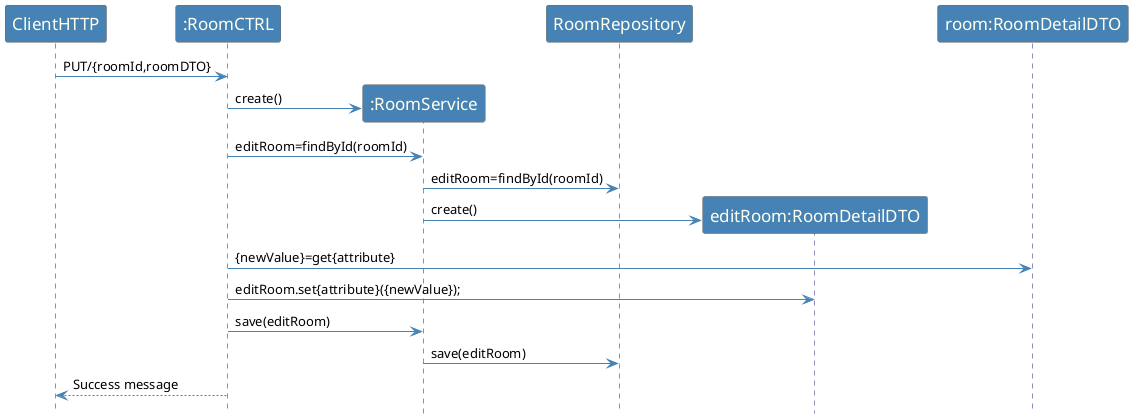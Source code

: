 @startuml
hidefootbox

skinparam sequence {
	ArrowColor SteelBlue
	LifeLineBorderColor MidnightBlue
	LifeLineBackgroundColor #A9DCDF

	ParticipantBorderColor Dimgray
	ParticipantBackgroundColor SteelBlue
	ParticipantFontName Calibri Bold
	ParticipantFontSize 17
	ParticipantFontColor Ivory

	ActorBackgroundColor SteelBlue
	ActorFontColor MidnightBlue
	ActorFontSize 17
	ActorFontName Aapex
}

skinparam note {
BorderColor SteelBlue
}


ClientHTTP -> ":RoomCTRL":  PUT/{roomId,roomDTO}
create ":RoomService"
":RoomCTRL" -> ":RoomService": create()
":RoomCTRL" -> ":RoomService": editRoom=findById(roomId)
":RoomService" -> RoomRepository: editRoom=findById(roomId)
create "editRoom:RoomDetailDTO"
":RoomService" -> "editRoom:RoomDetailDTO": create()
":RoomCTRL"  -> "room:RoomDetailDTO": {newValue}=get{attribute}
":RoomCTRL" ->"editRoom:RoomDetailDTO": editRoom.set{attribute}({newValue});
":RoomCTRL" -> ":RoomService": save(editRoom)
":RoomService" -> RoomRepository: save(editRoom)
ClientHTTP <-- ":RoomCTRL":  Success message






@enduml